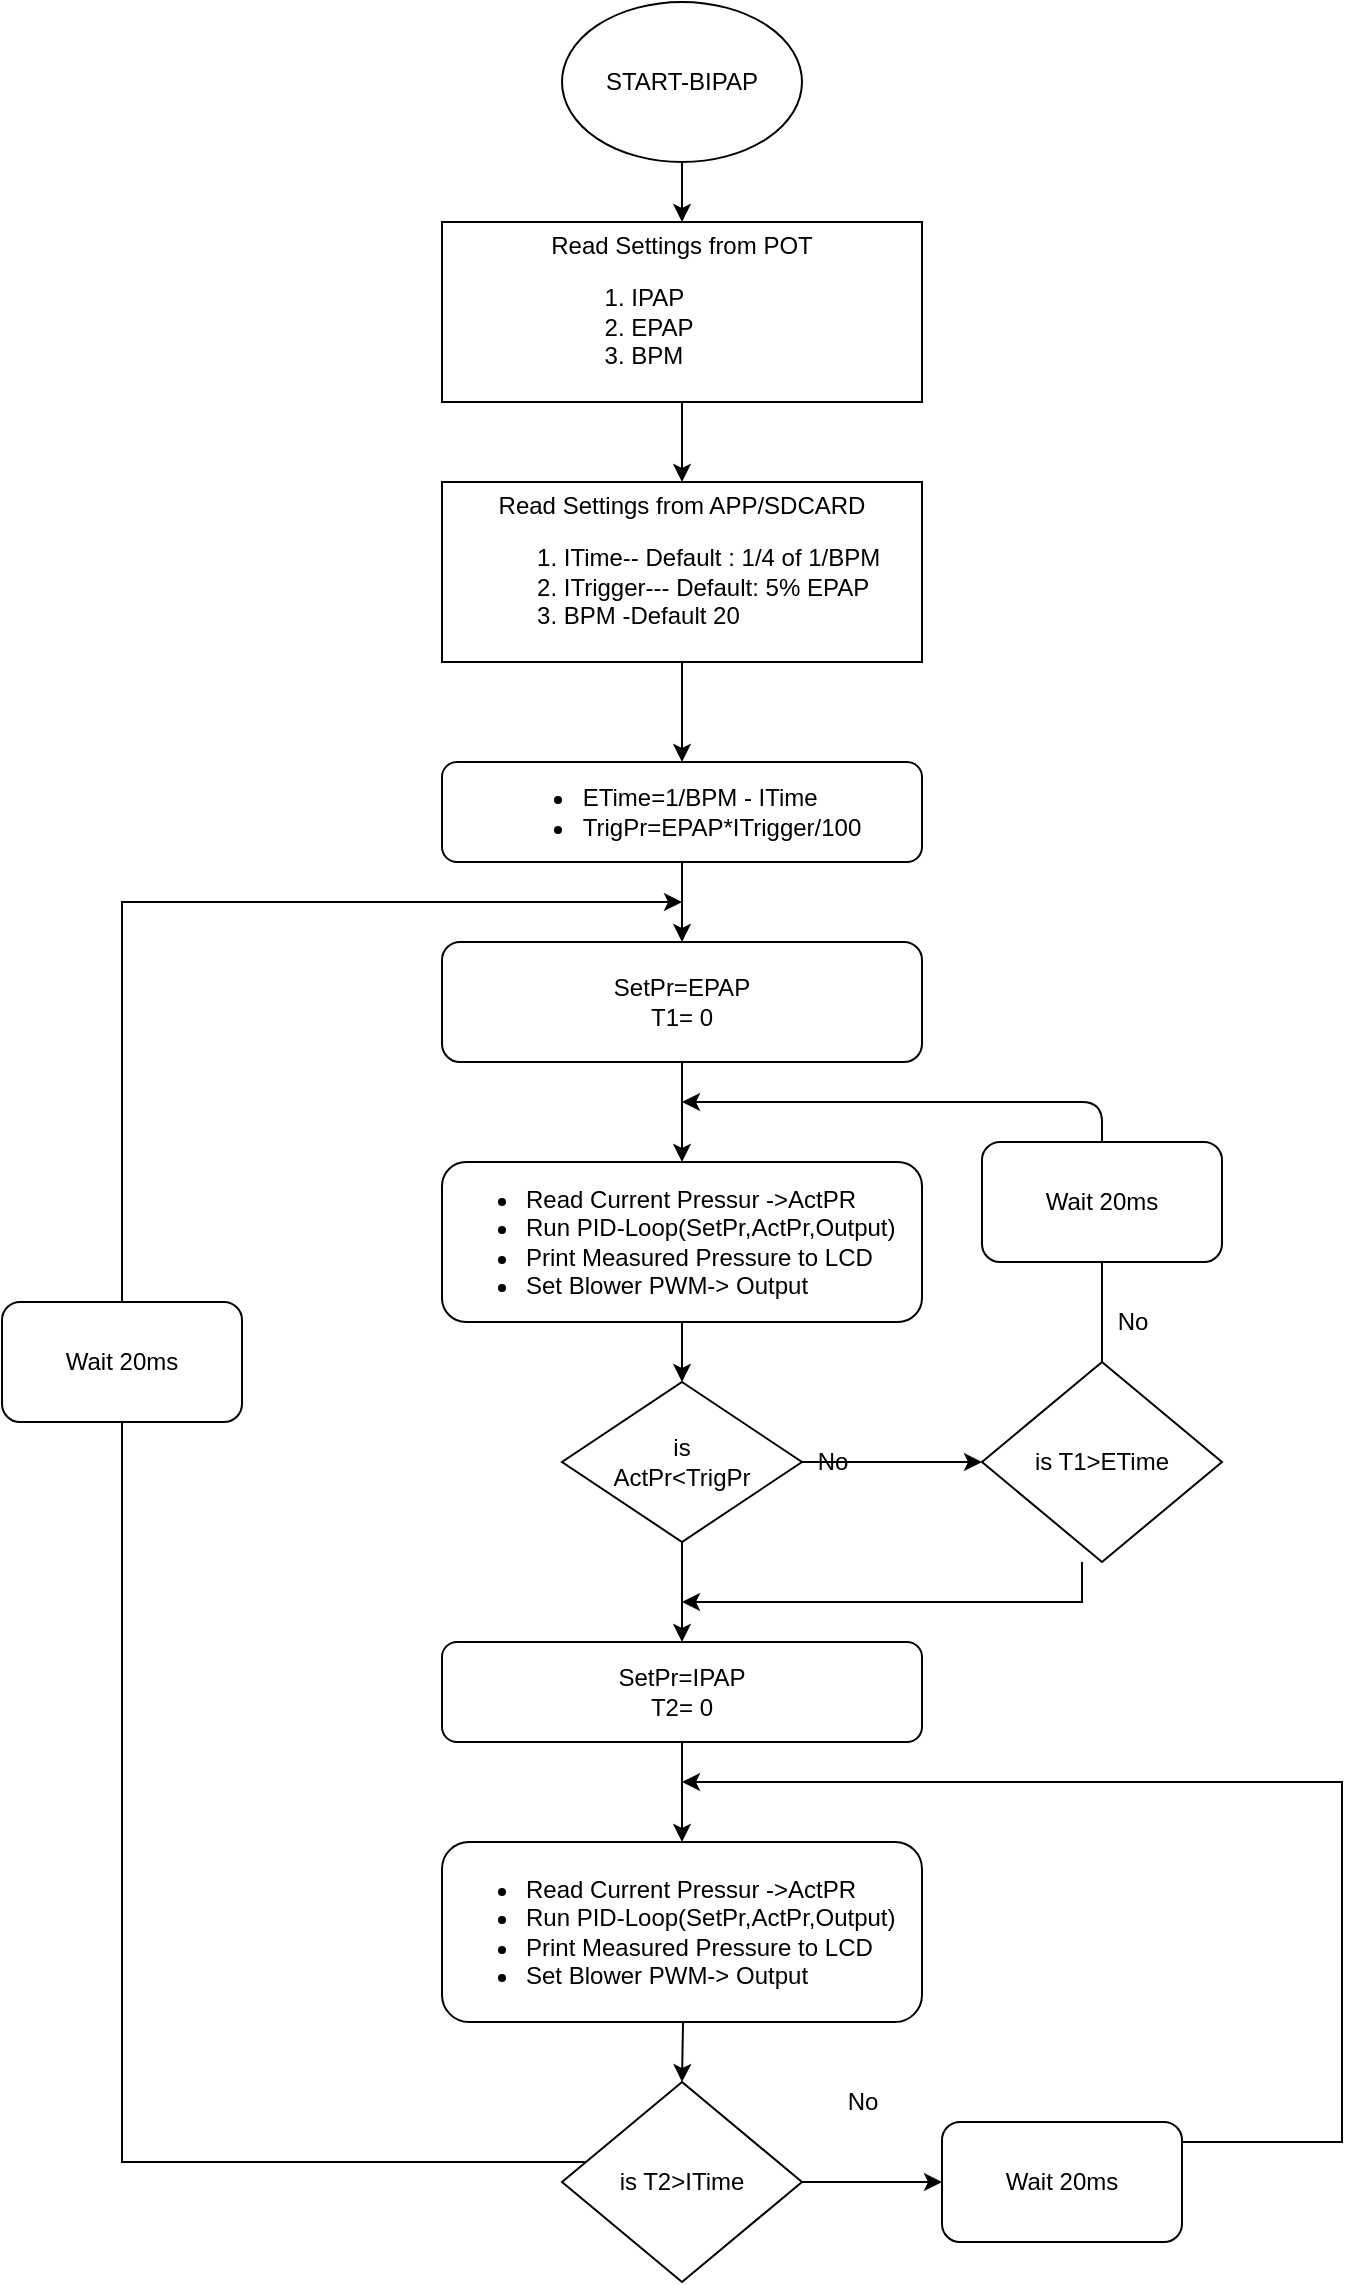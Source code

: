 <mxfile version="13.6.9" type="github">
  <diagram id="CBkBxMGbKQIa2tWG8Eqj" name="Page-1">
    <mxGraphModel dx="1047" dy="598" grid="1" gridSize="10" guides="1" tooltips="1" connect="1" arrows="1" fold="1" page="1" pageScale="1" pageWidth="827" pageHeight="1169" math="0" shadow="0">
      <root>
        <mxCell id="0" />
        <mxCell id="1" parent="0" />
        <mxCell id="_8RPCpvjZjzcBCwXv_I6-5" style="edgeStyle=orthogonalEdgeStyle;rounded=0;orthogonalLoop=1;jettySize=auto;html=1;entryX=0.5;entryY=0;entryDx=0;entryDy=0;" edge="1" parent="1" source="_8RPCpvjZjzcBCwXv_I6-1" target="_8RPCpvjZjzcBCwXv_I6-2">
          <mxGeometry relative="1" as="geometry" />
        </mxCell>
        <mxCell id="_8RPCpvjZjzcBCwXv_I6-1" value="START-BIPAP" style="ellipse;whiteSpace=wrap;html=1;" vertex="1" parent="1">
          <mxGeometry x="340" y="10" width="120" height="80" as="geometry" />
        </mxCell>
        <mxCell id="_8RPCpvjZjzcBCwXv_I6-7" style="edgeStyle=orthogonalEdgeStyle;rounded=0;orthogonalLoop=1;jettySize=auto;html=1;entryX=0.5;entryY=0;entryDx=0;entryDy=0;" edge="1" parent="1" source="_8RPCpvjZjzcBCwXv_I6-2" target="_8RPCpvjZjzcBCwXv_I6-6">
          <mxGeometry relative="1" as="geometry" />
        </mxCell>
        <mxCell id="_8RPCpvjZjzcBCwXv_I6-2" value="Read Settings from POT&lt;br&gt;&lt;div align=&quot;left&quot;&gt;&lt;ol&gt;&lt;li&gt;&lt;div&gt;IPAP&lt;/div&gt;&lt;/li&gt;&lt;li&gt;EPAP&lt;/li&gt;&lt;li&gt;BPM&lt;br&gt;&lt;/li&gt;&lt;/ol&gt;&lt;/div&gt;" style="rounded=0;whiteSpace=wrap;html=1;" vertex="1" parent="1">
          <mxGeometry x="280" y="120" width="240" height="90" as="geometry" />
        </mxCell>
        <mxCell id="_8RPCpvjZjzcBCwXv_I6-9" style="edgeStyle=orthogonalEdgeStyle;rounded=0;orthogonalLoop=1;jettySize=auto;html=1;entryX=0.5;entryY=0;entryDx=0;entryDy=0;" edge="1" parent="1" source="_8RPCpvjZjzcBCwXv_I6-6" target="_8RPCpvjZjzcBCwXv_I6-8">
          <mxGeometry relative="1" as="geometry" />
        </mxCell>
        <mxCell id="_8RPCpvjZjzcBCwXv_I6-6" value="Read Settings from APP/SDCARD&lt;br&gt;&lt;div align=&quot;left&quot;&gt;&lt;ol&gt;&lt;li&gt;&lt;div&gt;ITime-- Default : 1/4 of 1/BPM&lt;br&gt;&lt;/div&gt;&lt;/li&gt;&lt;li&gt;ITrigger--- Default: 5% EPAP&lt;br&gt;&lt;/li&gt;&lt;li&gt;BPM -Default 20&lt;br&gt;&lt;/li&gt;&lt;/ol&gt;&lt;/div&gt;" style="rounded=0;whiteSpace=wrap;html=1;" vertex="1" parent="1">
          <mxGeometry x="280" y="250" width="240" height="90" as="geometry" />
        </mxCell>
        <mxCell id="_8RPCpvjZjzcBCwXv_I6-12" value="" style="edgeStyle=orthogonalEdgeStyle;rounded=0;orthogonalLoop=1;jettySize=auto;html=1;" edge="1" parent="1" source="_8RPCpvjZjzcBCwXv_I6-8" target="_8RPCpvjZjzcBCwXv_I6-10">
          <mxGeometry relative="1" as="geometry" />
        </mxCell>
        <mxCell id="_8RPCpvjZjzcBCwXv_I6-8" value="&lt;div align=&quot;left&quot;&gt;&lt;ul&gt;&lt;li&gt;ETime=1/BPM - ITime&lt;/li&gt;&lt;li&gt;TrigPr=EPAP*ITrigger/100&lt;/li&gt;&lt;/ul&gt;&lt;/div&gt;" style="rounded=1;whiteSpace=wrap;html=1;" vertex="1" parent="1">
          <mxGeometry x="280" y="390" width="240" height="50" as="geometry" />
        </mxCell>
        <mxCell id="_8RPCpvjZjzcBCwXv_I6-13" value="" style="edgeStyle=orthogonalEdgeStyle;rounded=0;orthogonalLoop=1;jettySize=auto;html=1;" edge="1" parent="1" source="_8RPCpvjZjzcBCwXv_I6-10" target="_8RPCpvjZjzcBCwXv_I6-11">
          <mxGeometry relative="1" as="geometry" />
        </mxCell>
        <mxCell id="_8RPCpvjZjzcBCwXv_I6-10" value="SetPr=EPAP&lt;br&gt;T1= 0" style="rounded=1;whiteSpace=wrap;html=1;" vertex="1" parent="1">
          <mxGeometry x="280" y="480" width="240" height="60" as="geometry" />
        </mxCell>
        <mxCell id="_8RPCpvjZjzcBCwXv_I6-15" value="" style="edgeStyle=orthogonalEdgeStyle;rounded=0;orthogonalLoop=1;jettySize=auto;html=1;entryX=0.5;entryY=0;entryDx=0;entryDy=0;" edge="1" parent="1" source="_8RPCpvjZjzcBCwXv_I6-11" target="_8RPCpvjZjzcBCwXv_I6-16">
          <mxGeometry relative="1" as="geometry">
            <mxPoint x="400" y="680" as="targetPoint" />
          </mxGeometry>
        </mxCell>
        <mxCell id="_8RPCpvjZjzcBCwXv_I6-11" value="&lt;div align=&quot;left&quot;&gt;&lt;ul&gt;&lt;li&gt;Read Current Pressur -&amp;gt;ActPR&lt;/li&gt;&lt;li&gt;Run PID-Loop(SetPr,ActPr,Output)&lt;/li&gt;&lt;li&gt;Print Measured Pressure to LCD&lt;/li&gt;&lt;li&gt;Set Blower PWM-&amp;gt; Output&lt;br&gt;&lt;/li&gt;&lt;/ul&gt;&lt;/div&gt;" style="rounded=1;whiteSpace=wrap;html=1;align=left;" vertex="1" parent="1">
          <mxGeometry x="280" y="590" width="240" height="80" as="geometry" />
        </mxCell>
        <mxCell id="_8RPCpvjZjzcBCwXv_I6-17" style="edgeStyle=orthogonalEdgeStyle;rounded=0;orthogonalLoop=1;jettySize=auto;html=1;entryX=0;entryY=0.5;entryDx=0;entryDy=0;" edge="1" parent="1" source="_8RPCpvjZjzcBCwXv_I6-16" target="_8RPCpvjZjzcBCwXv_I6-19">
          <mxGeometry relative="1" as="geometry">
            <mxPoint x="540" y="750" as="targetPoint" />
          </mxGeometry>
        </mxCell>
        <mxCell id="_8RPCpvjZjzcBCwXv_I6-45" value="" style="edgeStyle=orthogonalEdgeStyle;rounded=0;orthogonalLoop=1;jettySize=auto;html=1;" edge="1" parent="1" source="_8RPCpvjZjzcBCwXv_I6-16" target="_8RPCpvjZjzcBCwXv_I6-25">
          <mxGeometry relative="1" as="geometry" />
        </mxCell>
        <mxCell id="_8RPCpvjZjzcBCwXv_I6-16" value="is&lt;br&gt;ActPr&amp;lt;TrigPr" style="rhombus;whiteSpace=wrap;html=1;" vertex="1" parent="1">
          <mxGeometry x="340" y="700" width="120" height="80" as="geometry" />
        </mxCell>
        <mxCell id="_8RPCpvjZjzcBCwXv_I6-18" value="No" style="text;html=1;align=center;verticalAlign=middle;resizable=0;points=[];autosize=1;" vertex="1" parent="1">
          <mxGeometry x="460" y="730" width="30" height="20" as="geometry" />
        </mxCell>
        <mxCell id="_8RPCpvjZjzcBCwXv_I6-34" style="edgeStyle=orthogonalEdgeStyle;rounded=0;orthogonalLoop=1;jettySize=auto;html=1;" edge="1" parent="1">
          <mxGeometry relative="1" as="geometry">
            <mxPoint x="400" y="810" as="targetPoint" />
            <mxPoint x="600" y="790" as="sourcePoint" />
            <Array as="points">
              <mxPoint x="600" y="810" />
            </Array>
          </mxGeometry>
        </mxCell>
        <mxCell id="_8RPCpvjZjzcBCwXv_I6-19" value="is T1&amp;gt;ETime" style="rhombus;whiteSpace=wrap;html=1;" vertex="1" parent="1">
          <mxGeometry x="550" y="690" width="120" height="100" as="geometry" />
        </mxCell>
        <mxCell id="_8RPCpvjZjzcBCwXv_I6-21" value="No" style="text;html=1;align=center;verticalAlign=middle;resizable=0;points=[];autosize=1;" vertex="1" parent="1">
          <mxGeometry x="610" y="660" width="30" height="20" as="geometry" />
        </mxCell>
        <mxCell id="_8RPCpvjZjzcBCwXv_I6-24" value="" style="endArrow=classic;html=1;exitX=0.5;exitY=0;exitDx=0;exitDy=0;" edge="1" parent="1" source="_8RPCpvjZjzcBCwXv_I6-19">
          <mxGeometry width="50" height="50" relative="1" as="geometry">
            <mxPoint x="610" y="560" as="sourcePoint" />
            <mxPoint x="400" y="560" as="targetPoint" />
            <Array as="points">
              <mxPoint x="610" y="560" />
            </Array>
          </mxGeometry>
        </mxCell>
        <mxCell id="_8RPCpvjZjzcBCwXv_I6-29" style="edgeStyle=orthogonalEdgeStyle;rounded=0;orthogonalLoop=1;jettySize=auto;html=1;entryX=0.5;entryY=0;entryDx=0;entryDy=0;" edge="1" parent="1" source="_8RPCpvjZjzcBCwXv_I6-25">
          <mxGeometry relative="1" as="geometry">
            <mxPoint x="400" y="930" as="targetPoint" />
          </mxGeometry>
        </mxCell>
        <mxCell id="_8RPCpvjZjzcBCwXv_I6-25" value="SetPr=IPAP&lt;br&gt;T2= 0" style="rounded=1;whiteSpace=wrap;html=1;" vertex="1" parent="1">
          <mxGeometry x="280" y="830" width="240" height="50" as="geometry" />
        </mxCell>
        <mxCell id="_8RPCpvjZjzcBCwXv_I6-35" style="edgeStyle=orthogonalEdgeStyle;rounded=0;orthogonalLoop=1;jettySize=auto;html=1;" edge="1" parent="1" source="_8RPCpvjZjzcBCwXv_I6-27">
          <mxGeometry relative="1" as="geometry">
            <mxPoint x="400" y="460" as="targetPoint" />
            <Array as="points">
              <mxPoint x="120" y="1090" />
              <mxPoint x="120" y="460" />
            </Array>
          </mxGeometry>
        </mxCell>
        <mxCell id="_8RPCpvjZjzcBCwXv_I6-41" style="edgeStyle=orthogonalEdgeStyle;rounded=0;orthogonalLoop=1;jettySize=auto;html=1;entryX=0;entryY=0.5;entryDx=0;entryDy=0;" edge="1" parent="1" source="_8RPCpvjZjzcBCwXv_I6-27" target="_8RPCpvjZjzcBCwXv_I6-38">
          <mxGeometry relative="1" as="geometry" />
        </mxCell>
        <mxCell id="_8RPCpvjZjzcBCwXv_I6-27" value="is T2&amp;gt;ITime" style="rhombus;whiteSpace=wrap;html=1;" vertex="1" parent="1">
          <mxGeometry x="340" y="1050" width="120" height="100" as="geometry" />
        </mxCell>
        <mxCell id="_8RPCpvjZjzcBCwXv_I6-30" style="edgeStyle=orthogonalEdgeStyle;rounded=0;orthogonalLoop=1;jettySize=auto;html=1;entryX=0.5;entryY=0;entryDx=0;entryDy=0;" edge="1" parent="1" target="_8RPCpvjZjzcBCwXv_I6-27">
          <mxGeometry relative="1" as="geometry">
            <mxPoint x="400" y="990" as="sourcePoint" />
          </mxGeometry>
        </mxCell>
        <mxCell id="_8RPCpvjZjzcBCwXv_I6-32" value="No" style="text;html=1;align=center;verticalAlign=middle;resizable=0;points=[];autosize=1;" vertex="1" parent="1">
          <mxGeometry x="475" y="1050" width="30" height="20" as="geometry" />
        </mxCell>
        <mxCell id="_8RPCpvjZjzcBCwXv_I6-36" value="Wait 20ms" style="rounded=1;whiteSpace=wrap;html=1;" vertex="1" parent="1">
          <mxGeometry x="60" y="660" width="120" height="60" as="geometry" />
        </mxCell>
        <mxCell id="_8RPCpvjZjzcBCwXv_I6-37" value="Wait 20ms" style="rounded=1;whiteSpace=wrap;html=1;" vertex="1" parent="1">
          <mxGeometry x="550" y="580" width="120" height="60" as="geometry" />
        </mxCell>
        <mxCell id="_8RPCpvjZjzcBCwXv_I6-42" style="edgeStyle=orthogonalEdgeStyle;rounded=0;orthogonalLoop=1;jettySize=auto;html=1;" edge="1" parent="1" source="_8RPCpvjZjzcBCwXv_I6-38">
          <mxGeometry relative="1" as="geometry">
            <mxPoint x="400" y="900" as="targetPoint" />
            <Array as="points">
              <mxPoint x="730" y="1080" />
              <mxPoint x="730" y="900" />
            </Array>
          </mxGeometry>
        </mxCell>
        <mxCell id="_8RPCpvjZjzcBCwXv_I6-38" value="Wait 20ms" style="rounded=1;whiteSpace=wrap;html=1;" vertex="1" parent="1">
          <mxGeometry x="530" y="1070" width="120" height="60" as="geometry" />
        </mxCell>
        <mxCell id="_8RPCpvjZjzcBCwXv_I6-44" value="&lt;div align=&quot;left&quot;&gt;&lt;ul&gt;&lt;li&gt;Read Current Pressur -&amp;gt;ActPR&lt;/li&gt;&lt;li&gt;Run PID-Loop(SetPr,ActPr,Output)&lt;/li&gt;&lt;li&gt;Print Measured Pressure to LCD&lt;/li&gt;&lt;li&gt;Set Blower PWM-&amp;gt; Output&lt;br&gt;&lt;/li&gt;&lt;/ul&gt;&lt;/div&gt;" style="rounded=1;whiteSpace=wrap;html=1;align=left;" vertex="1" parent="1">
          <mxGeometry x="280" y="930" width="240" height="90" as="geometry" />
        </mxCell>
      </root>
    </mxGraphModel>
  </diagram>
</mxfile>
